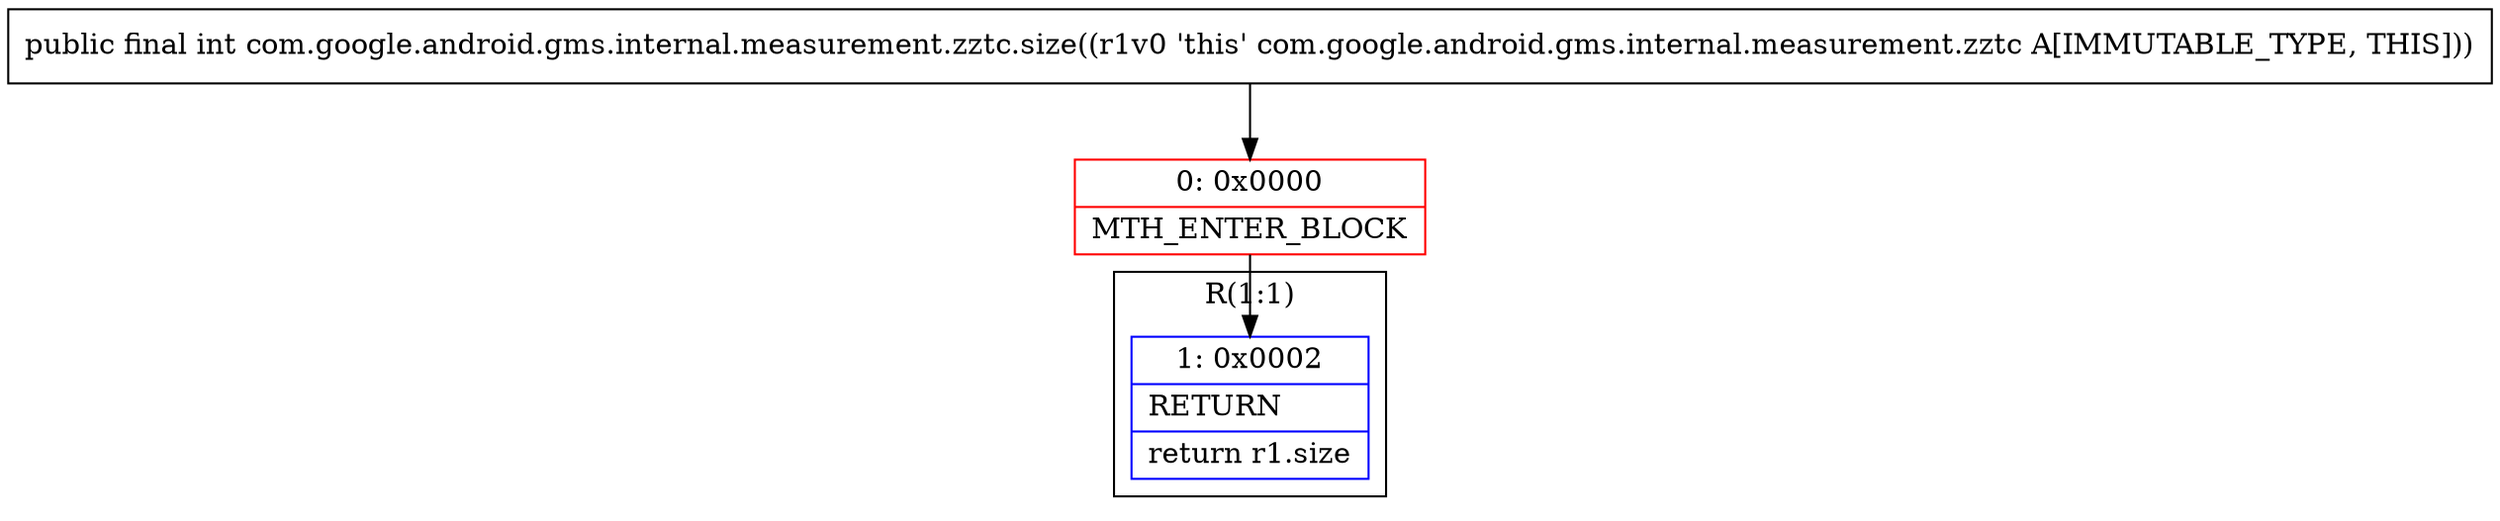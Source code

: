 digraph "CFG forcom.google.android.gms.internal.measurement.zztc.size()I" {
subgraph cluster_Region_1459893177 {
label = "R(1:1)";
node [shape=record,color=blue];
Node_1 [shape=record,label="{1\:\ 0x0002|RETURN\l|return r1.size\l}"];
}
Node_0 [shape=record,color=red,label="{0\:\ 0x0000|MTH_ENTER_BLOCK\l}"];
MethodNode[shape=record,label="{public final int com.google.android.gms.internal.measurement.zztc.size((r1v0 'this' com.google.android.gms.internal.measurement.zztc A[IMMUTABLE_TYPE, THIS])) }"];
MethodNode -> Node_0;
Node_0 -> Node_1;
}

